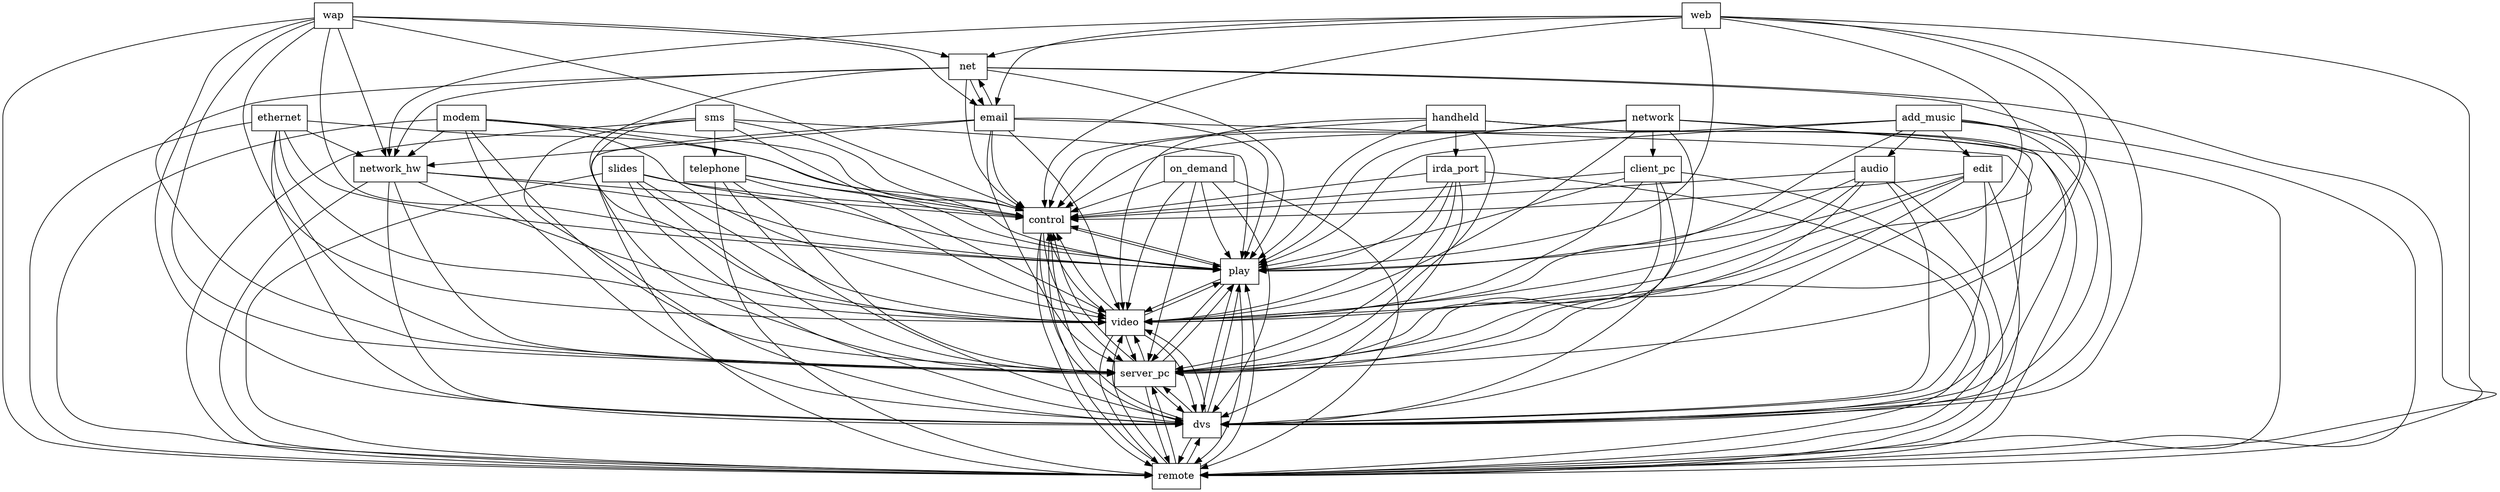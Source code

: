digraph{
graph [rankdir=TB];
node [shape=box];
edge [arrowhead=normal];
0[label="wap",]
1[label="modem",]
2[label="control",]
3[label="slides",]
4[label="audio",]
5[label="handheld",]
6[label="play",]
7[label="edit",]
8[label="web",]
9[label="remote",]
10[label="net",]
11[label="sms",]
12[label="network",]
13[label="ethernet",]
14[label="on_demand",]
15[label="email",]
16[label="dvs",]
17[label="network_hw",]
18[label="irda_port",]
19[label="server_pc",]
20[label="add_music",]
21[label="client_pc",]
22[label="telephone",]
23[label="video",]
0->2[label="",]
0->6[label="",]
0->9[label="",]
0->10[label="",]
0->15[label="",]
0->16[label="",]
0->17[label="",]
0->19[label="",]
0->23[label="",]
1->2[label="",]
1->6[label="",]
1->9[label="",]
1->16[label="",]
1->17[label="",]
1->19[label="",]
1->23[label="",]
2->6[label="",]
2->9[label="",]
2->16[label="",]
2->19[label="",]
2->23[label="",]
3->2[label="",]
3->6[label="",]
3->9[label="",]
3->16[label="",]
3->19[label="",]
3->23[label="",]
4->2[label="",]
4->6[label="",]
4->9[label="",]
4->16[label="",]
4->19[label="",]
4->23[label="",]
5->2[label="",]
5->6[label="",]
5->9[label="",]
5->16[label="",]
5->18[label="",]
5->19[label="",]
5->23[label="",]
6->2[label="",]
6->9[label="",]
6->16[label="",]
6->19[label="",]
6->23[label="",]
7->2[label="",]
7->6[label="",]
7->9[label="",]
7->16[label="",]
7->19[label="",]
7->23[label="",]
8->2[label="",]
8->6[label="",]
8->9[label="",]
8->10[label="",]
8->15[label="",]
8->16[label="",]
8->17[label="",]
8->19[label="",]
8->23[label="",]
9->2[label="",]
9->6[label="",]
9->16[label="",]
9->19[label="",]
9->23[label="",]
10->2[label="",]
10->6[label="",]
10->9[label="",]
10->15[label="",]
10->16[label="",]
10->17[label="",]
10->19[label="",]
10->23[label="",]
11->2[label="",]
11->6[label="",]
11->9[label="",]
11->16[label="",]
11->19[label="",]
11->22[label="",]
11->23[label="",]
12->2[label="",]
12->6[label="",]
12->9[label="",]
12->16[label="",]
12->19[label="",]
12->21[label="",]
12->23[label="",]
13->2[label="",]
13->6[label="",]
13->9[label="",]
13->16[label="",]
13->17[label="",]
13->19[label="",]
13->23[label="",]
14->2[label="",]
14->6[label="",]
14->9[label="",]
14->16[label="",]
14->19[label="",]
14->23[label="",]
15->2[label="",]
15->6[label="",]
15->9[label="",]
15->10[label="",]
15->16[label="",]
15->17[label="",]
15->19[label="",]
15->23[label="",]
16->2[label="",]
16->6[label="",]
16->9[label="",]
16->19[label="",]
16->23[label="",]
17->2[label="",]
17->6[label="",]
17->9[label="",]
17->16[label="",]
17->19[label="",]
17->23[label="",]
18->2[label="",]
18->6[label="",]
18->9[label="",]
18->16[label="",]
18->19[label="",]
18->23[label="",]
19->2[label="",]
19->6[label="",]
19->9[label="",]
19->16[label="",]
19->23[label="",]
20->2[label="",]
20->4[label="",]
20->6[label="",]
20->7[label="",]
20->9[label="",]
20->16[label="",]
20->19[label="",]
20->23[label="",]
21->2[label="",]
21->6[label="",]
21->9[label="",]
21->16[label="",]
21->19[label="",]
21->23[label="",]
22->2[label="",]
22->6[label="",]
22->9[label="",]
22->16[label="",]
22->19[label="",]
22->23[label="",]
23->2[label="",]
23->6[label="",]
23->9[label="",]
23->16[label="",]
23->19[label="",]
}
